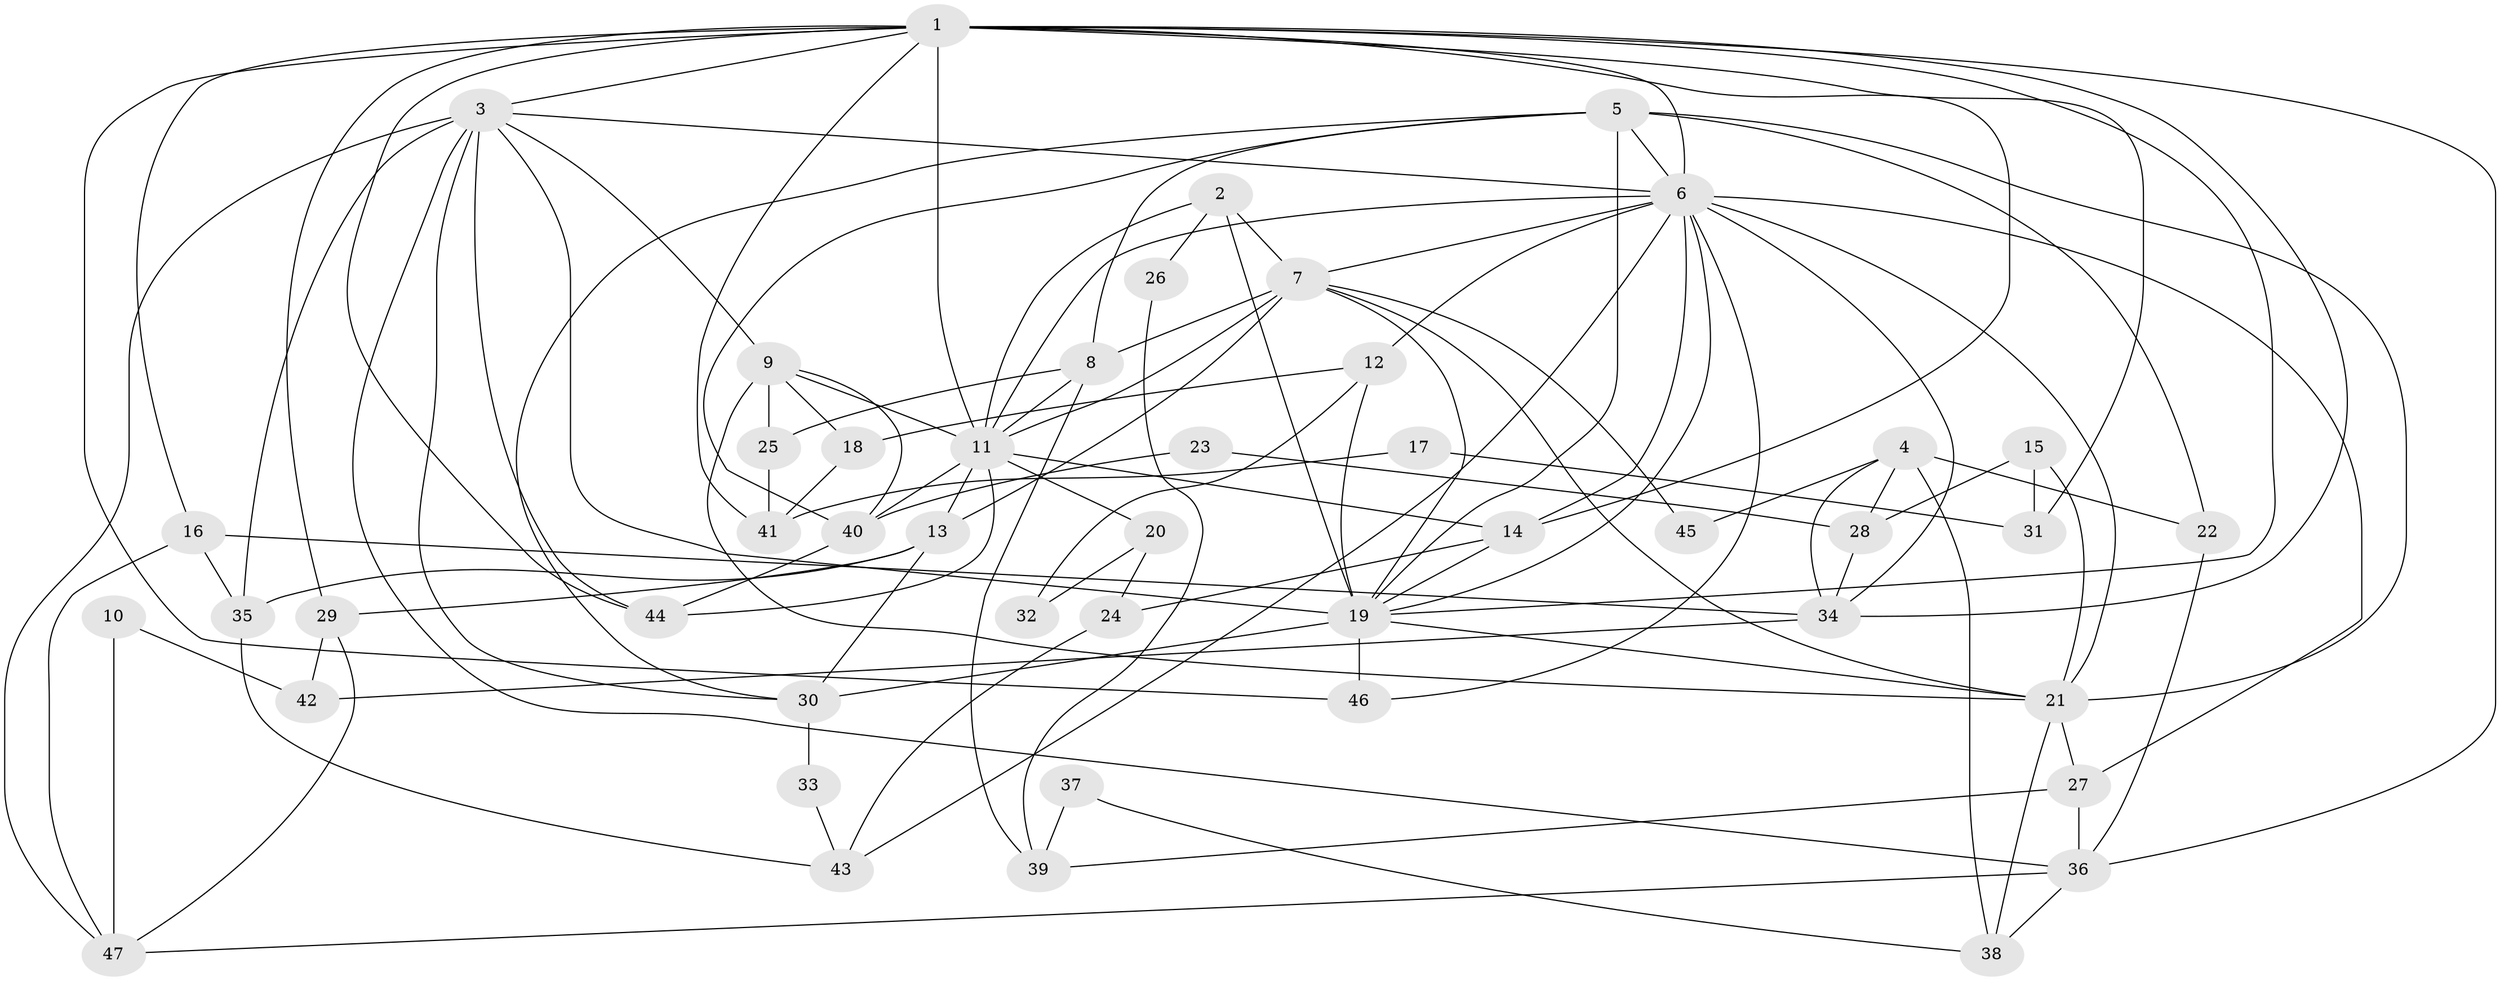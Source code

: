 // original degree distribution, {5: 0.1702127659574468, 4: 0.2765957446808511, 6: 0.13829787234042554, 7: 0.02127659574468085, 3: 0.2765957446808511, 2: 0.11702127659574468}
// Generated by graph-tools (version 1.1) at 2025/36/03/09/25 02:36:04]
// undirected, 47 vertices, 112 edges
graph export_dot {
graph [start="1"]
  node [color=gray90,style=filled];
  1;
  2;
  3;
  4;
  5;
  6;
  7;
  8;
  9;
  10;
  11;
  12;
  13;
  14;
  15;
  16;
  17;
  18;
  19;
  20;
  21;
  22;
  23;
  24;
  25;
  26;
  27;
  28;
  29;
  30;
  31;
  32;
  33;
  34;
  35;
  36;
  37;
  38;
  39;
  40;
  41;
  42;
  43;
  44;
  45;
  46;
  47;
  1 -- 3 [weight=1.0];
  1 -- 6 [weight=1.0];
  1 -- 11 [weight=1.0];
  1 -- 14 [weight=1.0];
  1 -- 16 [weight=1.0];
  1 -- 19 [weight=1.0];
  1 -- 29 [weight=1.0];
  1 -- 31 [weight=1.0];
  1 -- 34 [weight=1.0];
  1 -- 36 [weight=1.0];
  1 -- 41 [weight=1.0];
  1 -- 44 [weight=1.0];
  1 -- 46 [weight=1.0];
  2 -- 7 [weight=2.0];
  2 -- 11 [weight=1.0];
  2 -- 19 [weight=2.0];
  2 -- 26 [weight=1.0];
  3 -- 6 [weight=1.0];
  3 -- 9 [weight=1.0];
  3 -- 19 [weight=1.0];
  3 -- 30 [weight=1.0];
  3 -- 35 [weight=1.0];
  3 -- 36 [weight=2.0];
  3 -- 44 [weight=2.0];
  3 -- 47 [weight=1.0];
  4 -- 22 [weight=1.0];
  4 -- 28 [weight=1.0];
  4 -- 34 [weight=1.0];
  4 -- 38 [weight=1.0];
  4 -- 45 [weight=1.0];
  5 -- 6 [weight=4.0];
  5 -- 8 [weight=2.0];
  5 -- 19 [weight=1.0];
  5 -- 21 [weight=2.0];
  5 -- 22 [weight=1.0];
  5 -- 30 [weight=2.0];
  5 -- 40 [weight=1.0];
  6 -- 7 [weight=1.0];
  6 -- 11 [weight=1.0];
  6 -- 12 [weight=1.0];
  6 -- 14 [weight=1.0];
  6 -- 19 [weight=2.0];
  6 -- 21 [weight=1.0];
  6 -- 27 [weight=1.0];
  6 -- 34 [weight=1.0];
  6 -- 43 [weight=1.0];
  6 -- 46 [weight=1.0];
  7 -- 8 [weight=2.0];
  7 -- 11 [weight=1.0];
  7 -- 13 [weight=1.0];
  7 -- 19 [weight=1.0];
  7 -- 21 [weight=1.0];
  7 -- 45 [weight=1.0];
  8 -- 11 [weight=1.0];
  8 -- 25 [weight=1.0];
  8 -- 39 [weight=1.0];
  9 -- 11 [weight=1.0];
  9 -- 18 [weight=1.0];
  9 -- 21 [weight=2.0];
  9 -- 25 [weight=1.0];
  9 -- 40 [weight=1.0];
  10 -- 42 [weight=1.0];
  10 -- 47 [weight=1.0];
  11 -- 13 [weight=1.0];
  11 -- 14 [weight=1.0];
  11 -- 20 [weight=1.0];
  11 -- 40 [weight=1.0];
  11 -- 44 [weight=2.0];
  12 -- 18 [weight=1.0];
  12 -- 19 [weight=1.0];
  12 -- 32 [weight=1.0];
  13 -- 29 [weight=1.0];
  13 -- 30 [weight=1.0];
  13 -- 35 [weight=1.0];
  14 -- 19 [weight=1.0];
  14 -- 24 [weight=1.0];
  15 -- 21 [weight=1.0];
  15 -- 28 [weight=1.0];
  15 -- 31 [weight=1.0];
  16 -- 34 [weight=1.0];
  16 -- 35 [weight=1.0];
  16 -- 47 [weight=1.0];
  17 -- 31 [weight=1.0];
  17 -- 41 [weight=1.0];
  18 -- 41 [weight=1.0];
  19 -- 21 [weight=1.0];
  19 -- 30 [weight=2.0];
  19 -- 46 [weight=1.0];
  20 -- 24 [weight=1.0];
  20 -- 32 [weight=1.0];
  21 -- 27 [weight=1.0];
  21 -- 38 [weight=1.0];
  22 -- 36 [weight=1.0];
  23 -- 28 [weight=1.0];
  23 -- 40 [weight=1.0];
  24 -- 43 [weight=1.0];
  25 -- 41 [weight=1.0];
  26 -- 39 [weight=1.0];
  27 -- 36 [weight=1.0];
  27 -- 39 [weight=1.0];
  28 -- 34 [weight=1.0];
  29 -- 42 [weight=1.0];
  29 -- 47 [weight=1.0];
  30 -- 33 [weight=1.0];
  33 -- 43 [weight=1.0];
  34 -- 42 [weight=1.0];
  35 -- 43 [weight=1.0];
  36 -- 38 [weight=1.0];
  36 -- 47 [weight=1.0];
  37 -- 38 [weight=1.0];
  37 -- 39 [weight=1.0];
  40 -- 44 [weight=1.0];
}
